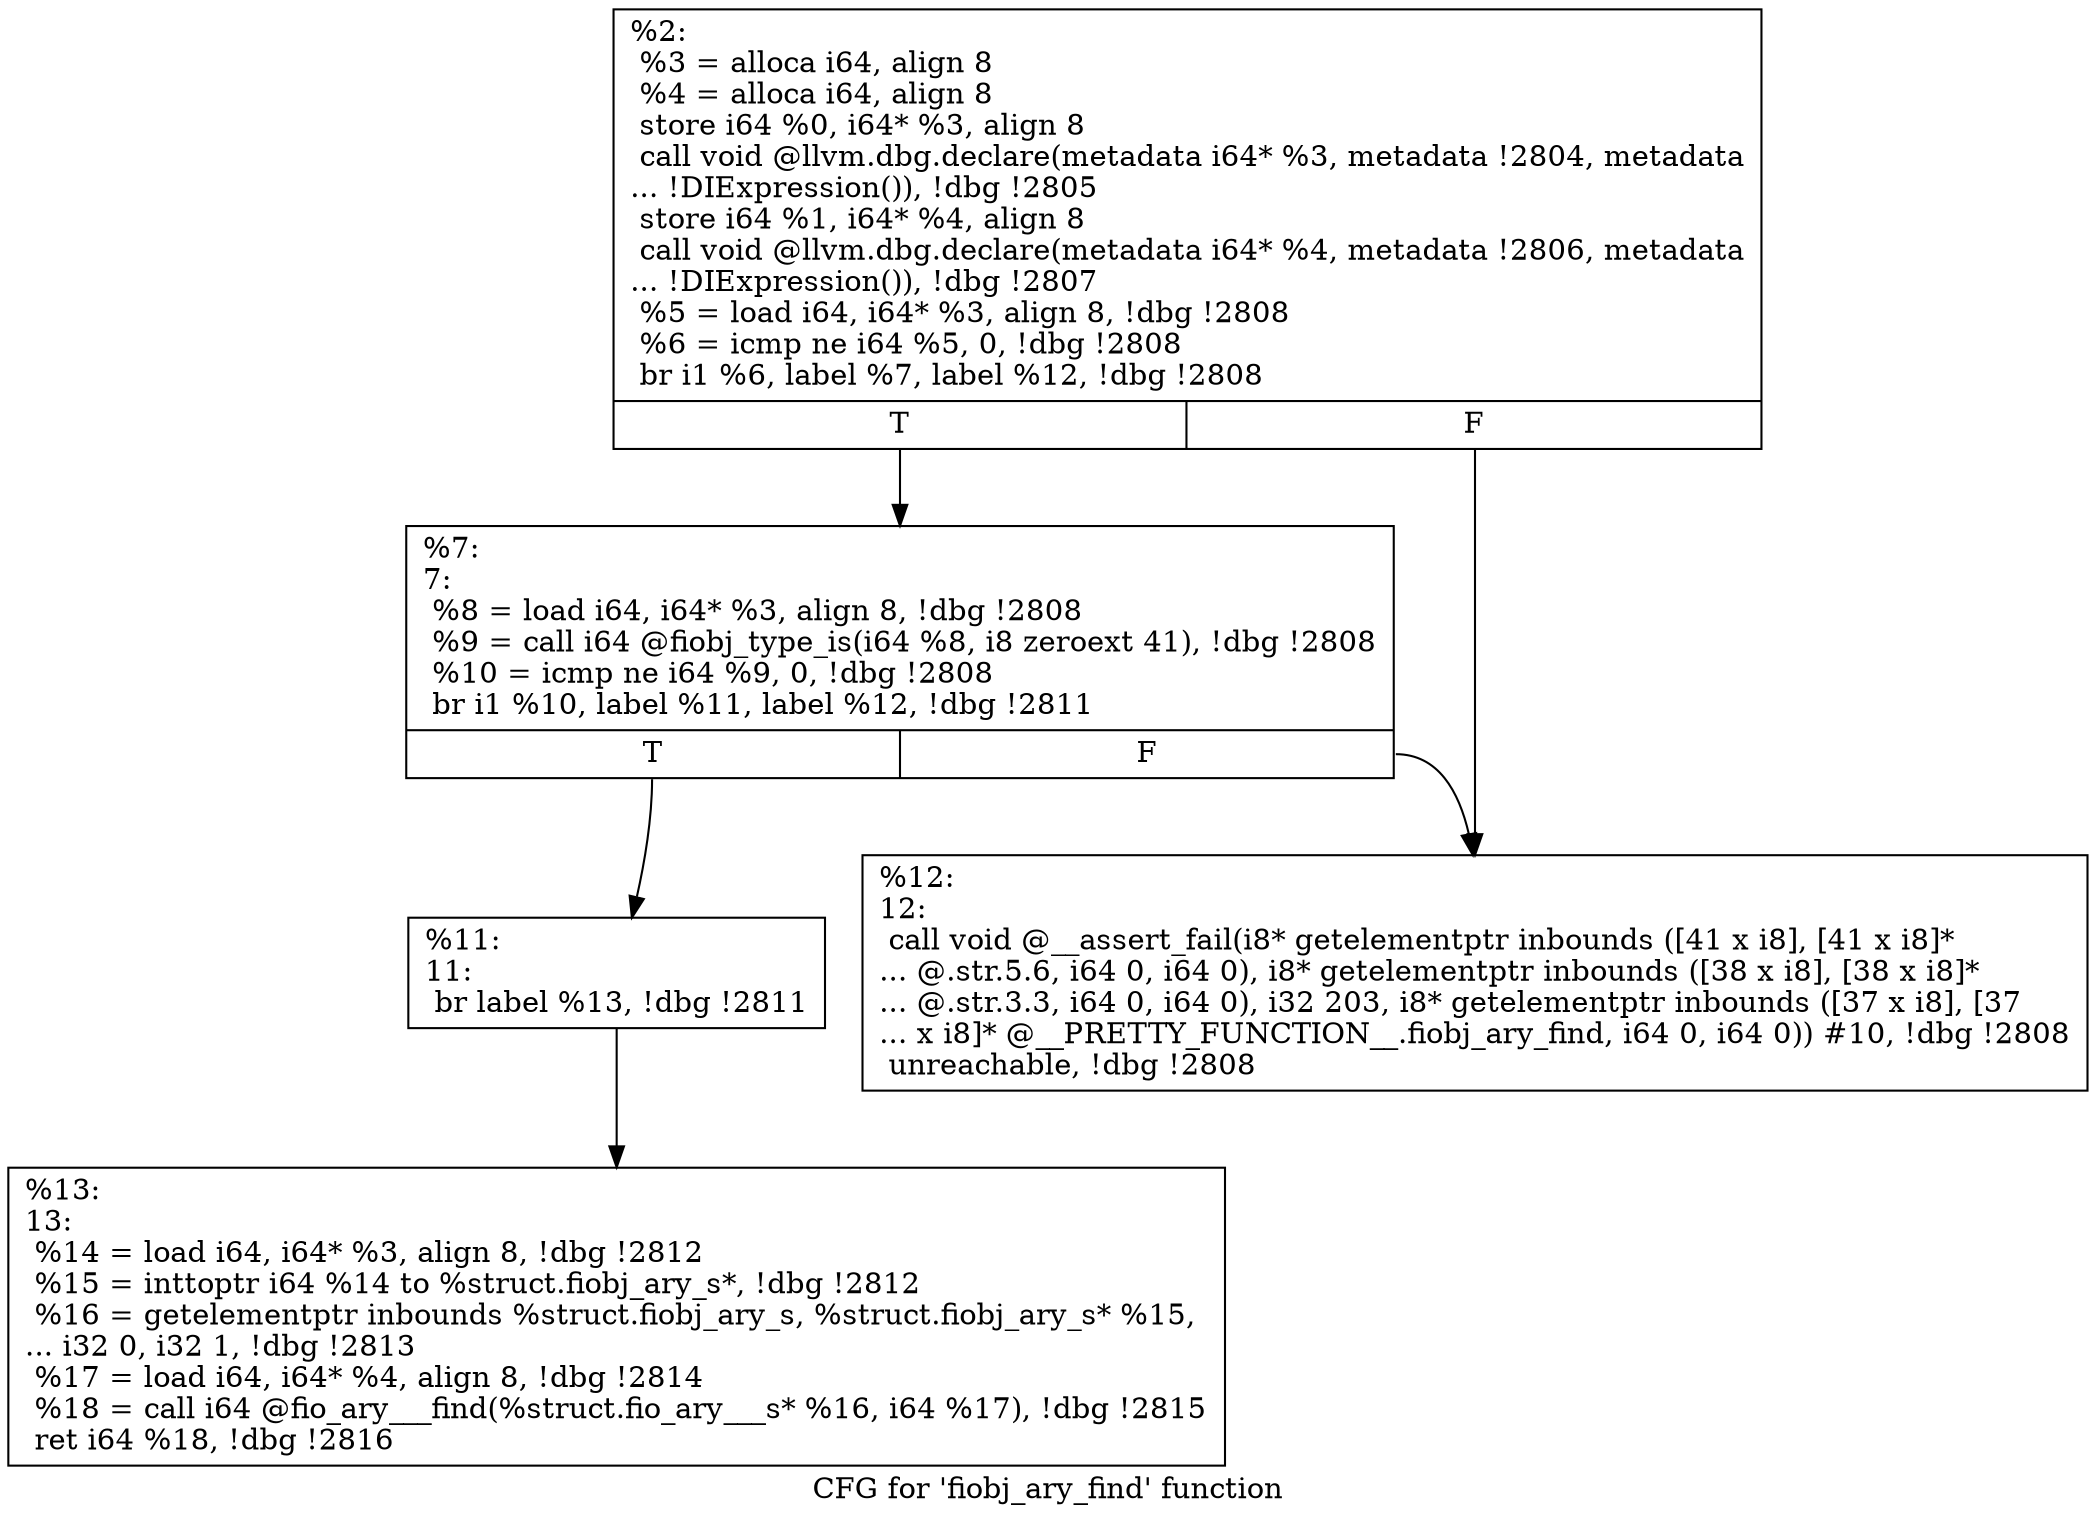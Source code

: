 digraph "CFG for 'fiobj_ary_find' function" {
	label="CFG for 'fiobj_ary_find' function";

	Node0x556851a7d0f0 [shape=record,label="{%2:\l  %3 = alloca i64, align 8\l  %4 = alloca i64, align 8\l  store i64 %0, i64* %3, align 8\l  call void @llvm.dbg.declare(metadata i64* %3, metadata !2804, metadata\l... !DIExpression()), !dbg !2805\l  store i64 %1, i64* %4, align 8\l  call void @llvm.dbg.declare(metadata i64* %4, metadata !2806, metadata\l... !DIExpression()), !dbg !2807\l  %5 = load i64, i64* %3, align 8, !dbg !2808\l  %6 = icmp ne i64 %5, 0, !dbg !2808\l  br i1 %6, label %7, label %12, !dbg !2808\l|{<s0>T|<s1>F}}"];
	Node0x556851a7d0f0:s0 -> Node0x556851a7ea80;
	Node0x556851a7d0f0:s1 -> Node0x556851a7eb20;
	Node0x556851a7ea80 [shape=record,label="{%7:\l7:                                                \l  %8 = load i64, i64* %3, align 8, !dbg !2808\l  %9 = call i64 @fiobj_type_is(i64 %8, i8 zeroext 41), !dbg !2808\l  %10 = icmp ne i64 %9, 0, !dbg !2808\l  br i1 %10, label %11, label %12, !dbg !2811\l|{<s0>T|<s1>F}}"];
	Node0x556851a7ea80:s0 -> Node0x556851a7ead0;
	Node0x556851a7ea80:s1 -> Node0x556851a7eb20;
	Node0x556851a7ead0 [shape=record,label="{%11:\l11:                                               \l  br label %13, !dbg !2811\l}"];
	Node0x556851a7ead0 -> Node0x556851a7eb70;
	Node0x556851a7eb20 [shape=record,label="{%12:\l12:                                               \l  call void @__assert_fail(i8* getelementptr inbounds ([41 x i8], [41 x i8]*\l... @.str.5.6, i64 0, i64 0), i8* getelementptr inbounds ([38 x i8], [38 x i8]*\l... @.str.3.3, i64 0, i64 0), i32 203, i8* getelementptr inbounds ([37 x i8], [37\l... x i8]* @__PRETTY_FUNCTION__.fiobj_ary_find, i64 0, i64 0)) #10, !dbg !2808\l  unreachable, !dbg !2808\l}"];
	Node0x556851a7eb70 [shape=record,label="{%13:\l13:                                               \l  %14 = load i64, i64* %3, align 8, !dbg !2812\l  %15 = inttoptr i64 %14 to %struct.fiobj_ary_s*, !dbg !2812\l  %16 = getelementptr inbounds %struct.fiobj_ary_s, %struct.fiobj_ary_s* %15,\l... i32 0, i32 1, !dbg !2813\l  %17 = load i64, i64* %4, align 8, !dbg !2814\l  %18 = call i64 @fio_ary___find(%struct.fio_ary___s* %16, i64 %17), !dbg !2815\l  ret i64 %18, !dbg !2816\l}"];
}
